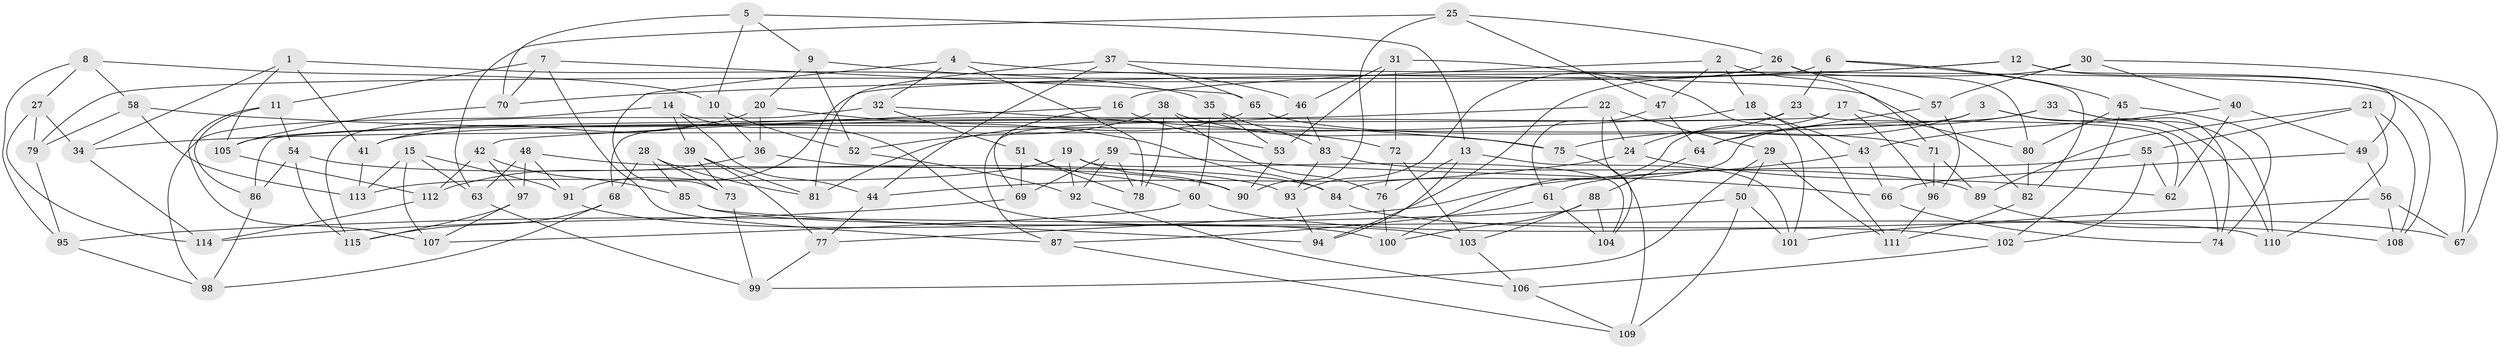 // coarse degree distribution, {6: 0.5142857142857142, 5: 0.12857142857142856, 4: 0.34285714285714286, 3: 0.014285714285714285}
// Generated by graph-tools (version 1.1) at 2025/24/03/03/25 07:24:22]
// undirected, 115 vertices, 230 edges
graph export_dot {
graph [start="1"]
  node [color=gray90,style=filled];
  1;
  2;
  3;
  4;
  5;
  6;
  7;
  8;
  9;
  10;
  11;
  12;
  13;
  14;
  15;
  16;
  17;
  18;
  19;
  20;
  21;
  22;
  23;
  24;
  25;
  26;
  27;
  28;
  29;
  30;
  31;
  32;
  33;
  34;
  35;
  36;
  37;
  38;
  39;
  40;
  41;
  42;
  43;
  44;
  45;
  46;
  47;
  48;
  49;
  50;
  51;
  52;
  53;
  54;
  55;
  56;
  57;
  58;
  59;
  60;
  61;
  62;
  63;
  64;
  65;
  66;
  67;
  68;
  69;
  70;
  71;
  72;
  73;
  74;
  75;
  76;
  77;
  78;
  79;
  80;
  81;
  82;
  83;
  84;
  85;
  86;
  87;
  88;
  89;
  90;
  91;
  92;
  93;
  94;
  95;
  96;
  97;
  98;
  99;
  100;
  101;
  102;
  103;
  104;
  105;
  106;
  107;
  108;
  109;
  110;
  111;
  112;
  113;
  114;
  115;
  1 -- 34;
  1 -- 105;
  1 -- 35;
  1 -- 41;
  2 -- 18;
  2 -- 16;
  2 -- 47;
  2 -- 71;
  3 -- 110;
  3 -- 74;
  3 -- 75;
  3 -- 41;
  4 -- 73;
  4 -- 32;
  4 -- 78;
  4 -- 82;
  5 -- 9;
  5 -- 10;
  5 -- 13;
  5 -- 70;
  6 -- 23;
  6 -- 45;
  6 -- 79;
  6 -- 82;
  7 -- 70;
  7 -- 87;
  7 -- 11;
  7 -- 65;
  8 -- 27;
  8 -- 58;
  8 -- 95;
  8 -- 10;
  9 -- 52;
  9 -- 46;
  9 -- 20;
  10 -- 36;
  10 -- 52;
  11 -- 54;
  11 -- 86;
  11 -- 107;
  12 -- 49;
  12 -- 91;
  12 -- 67;
  12 -- 70;
  13 -- 76;
  13 -- 101;
  13 -- 94;
  14 -- 98;
  14 -- 103;
  14 -- 44;
  14 -- 39;
  15 -- 91;
  15 -- 113;
  15 -- 107;
  15 -- 63;
  16 -- 69;
  16 -- 42;
  16 -- 53;
  17 -- 86;
  17 -- 96;
  17 -- 80;
  17 -- 100;
  18 -- 34;
  18 -- 43;
  18 -- 111;
  19 -- 90;
  19 -- 104;
  19 -- 92;
  19 -- 113;
  20 -- 84;
  20 -- 36;
  20 -- 41;
  21 -- 110;
  21 -- 89;
  21 -- 108;
  21 -- 55;
  22 -- 24;
  22 -- 104;
  22 -- 105;
  22 -- 29;
  23 -- 68;
  23 -- 24;
  23 -- 62;
  24 -- 44;
  24 -- 62;
  25 -- 63;
  25 -- 90;
  25 -- 47;
  25 -- 26;
  26 -- 57;
  26 -- 93;
  26 -- 80;
  27 -- 114;
  27 -- 34;
  27 -- 79;
  28 -- 81;
  28 -- 85;
  28 -- 68;
  28 -- 73;
  29 -- 50;
  29 -- 99;
  29 -- 111;
  30 -- 57;
  30 -- 94;
  30 -- 67;
  30 -- 40;
  31 -- 53;
  31 -- 72;
  31 -- 101;
  31 -- 46;
  32 -- 115;
  32 -- 72;
  32 -- 51;
  33 -- 74;
  33 -- 84;
  33 -- 64;
  33 -- 110;
  34 -- 114;
  35 -- 83;
  35 -- 53;
  35 -- 60;
  36 -- 84;
  36 -- 112;
  37 -- 44;
  37 -- 65;
  37 -- 108;
  37 -- 81;
  38 -- 78;
  38 -- 75;
  38 -- 52;
  38 -- 76;
  39 -- 73;
  39 -- 77;
  39 -- 81;
  40 -- 62;
  40 -- 43;
  40 -- 49;
  41 -- 113;
  42 -- 85;
  42 -- 112;
  42 -- 97;
  43 -- 77;
  43 -- 66;
  44 -- 77;
  45 -- 102;
  45 -- 80;
  45 -- 74;
  46 -- 83;
  46 -- 87;
  47 -- 64;
  47 -- 61;
  48 -- 63;
  48 -- 97;
  48 -- 91;
  48 -- 90;
  49 -- 66;
  49 -- 56;
  50 -- 101;
  50 -- 109;
  50 -- 95;
  51 -- 69;
  51 -- 60;
  51 -- 78;
  52 -- 92;
  53 -- 90;
  54 -- 86;
  54 -- 93;
  54 -- 115;
  55 -- 62;
  55 -- 61;
  55 -- 102;
  56 -- 101;
  56 -- 108;
  56 -- 67;
  57 -- 64;
  57 -- 96;
  58 -- 79;
  58 -- 113;
  58 -- 75;
  59 -- 69;
  59 -- 66;
  59 -- 78;
  59 -- 92;
  60 -- 107;
  60 -- 67;
  61 -- 104;
  61 -- 87;
  63 -- 99;
  64 -- 88;
  65 -- 81;
  65 -- 71;
  66 -- 74;
  68 -- 115;
  68 -- 98;
  69 -- 114;
  70 -- 105;
  71 -- 89;
  71 -- 96;
  72 -- 76;
  72 -- 103;
  73 -- 99;
  75 -- 109;
  76 -- 100;
  77 -- 99;
  79 -- 95;
  80 -- 82;
  82 -- 111;
  83 -- 89;
  83 -- 93;
  84 -- 102;
  85 -- 94;
  85 -- 110;
  86 -- 98;
  87 -- 109;
  88 -- 104;
  88 -- 103;
  88 -- 100;
  89 -- 108;
  91 -- 100;
  92 -- 106;
  93 -- 94;
  95 -- 98;
  96 -- 111;
  97 -- 115;
  97 -- 107;
  102 -- 106;
  103 -- 106;
  105 -- 112;
  106 -- 109;
  112 -- 114;
}
